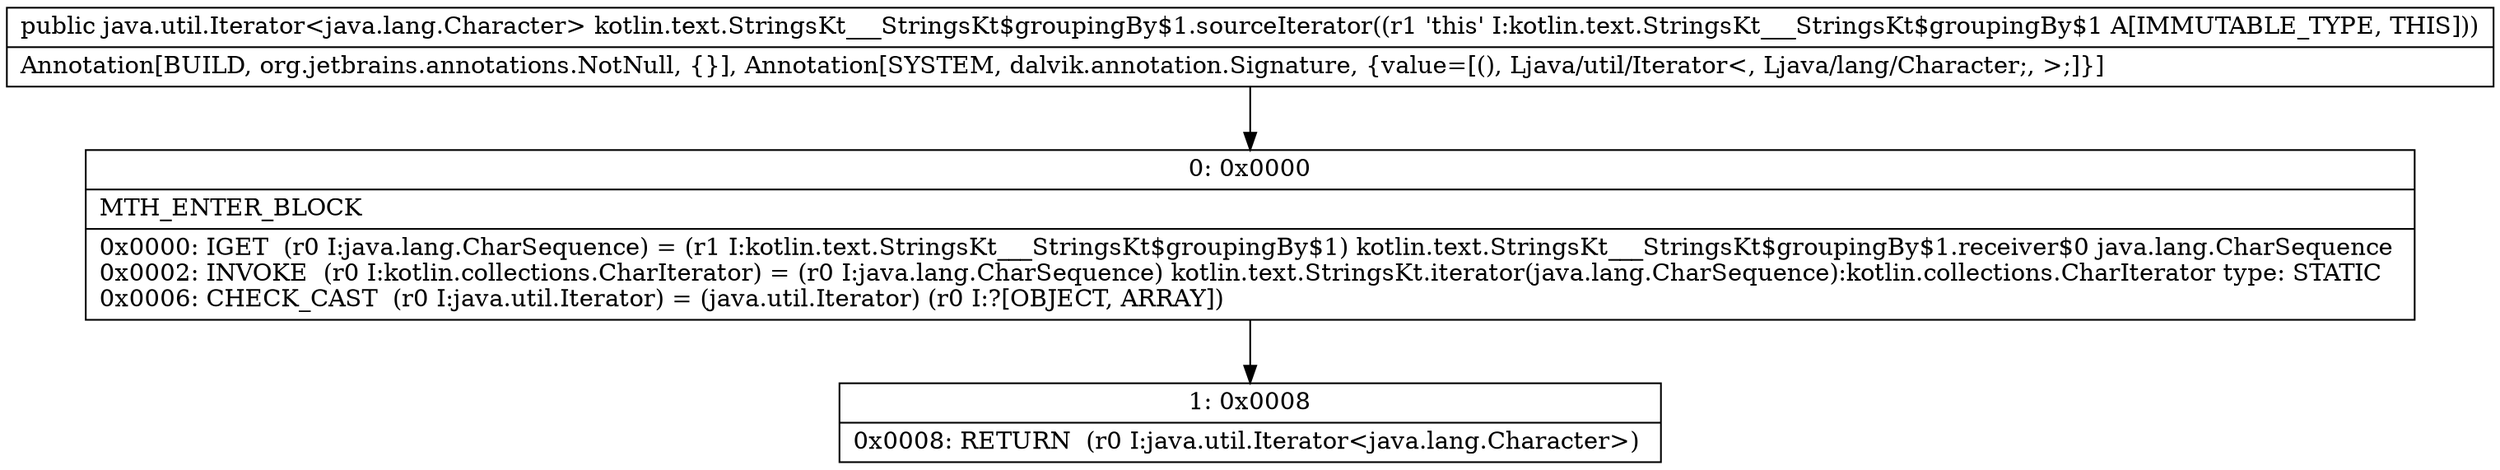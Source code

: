 digraph "CFG forkotlin.text.StringsKt___StringsKt$groupingBy$1.sourceIterator()Ljava\/util\/Iterator;" {
Node_0 [shape=record,label="{0\:\ 0x0000|MTH_ENTER_BLOCK\l|0x0000: IGET  (r0 I:java.lang.CharSequence) = (r1 I:kotlin.text.StringsKt___StringsKt$groupingBy$1) kotlin.text.StringsKt___StringsKt$groupingBy$1.receiver$0 java.lang.CharSequence \l0x0002: INVOKE  (r0 I:kotlin.collections.CharIterator) = (r0 I:java.lang.CharSequence) kotlin.text.StringsKt.iterator(java.lang.CharSequence):kotlin.collections.CharIterator type: STATIC \l0x0006: CHECK_CAST  (r0 I:java.util.Iterator) = (java.util.Iterator) (r0 I:?[OBJECT, ARRAY]) \l}"];
Node_1 [shape=record,label="{1\:\ 0x0008|0x0008: RETURN  (r0 I:java.util.Iterator\<java.lang.Character\>) \l}"];
MethodNode[shape=record,label="{public java.util.Iterator\<java.lang.Character\> kotlin.text.StringsKt___StringsKt$groupingBy$1.sourceIterator((r1 'this' I:kotlin.text.StringsKt___StringsKt$groupingBy$1 A[IMMUTABLE_TYPE, THIS]))  | Annotation[BUILD, org.jetbrains.annotations.NotNull, \{\}], Annotation[SYSTEM, dalvik.annotation.Signature, \{value=[(), Ljava\/util\/Iterator\<, Ljava\/lang\/Character;, \>;]\}]\l}"];
MethodNode -> Node_0;
Node_0 -> Node_1;
}

